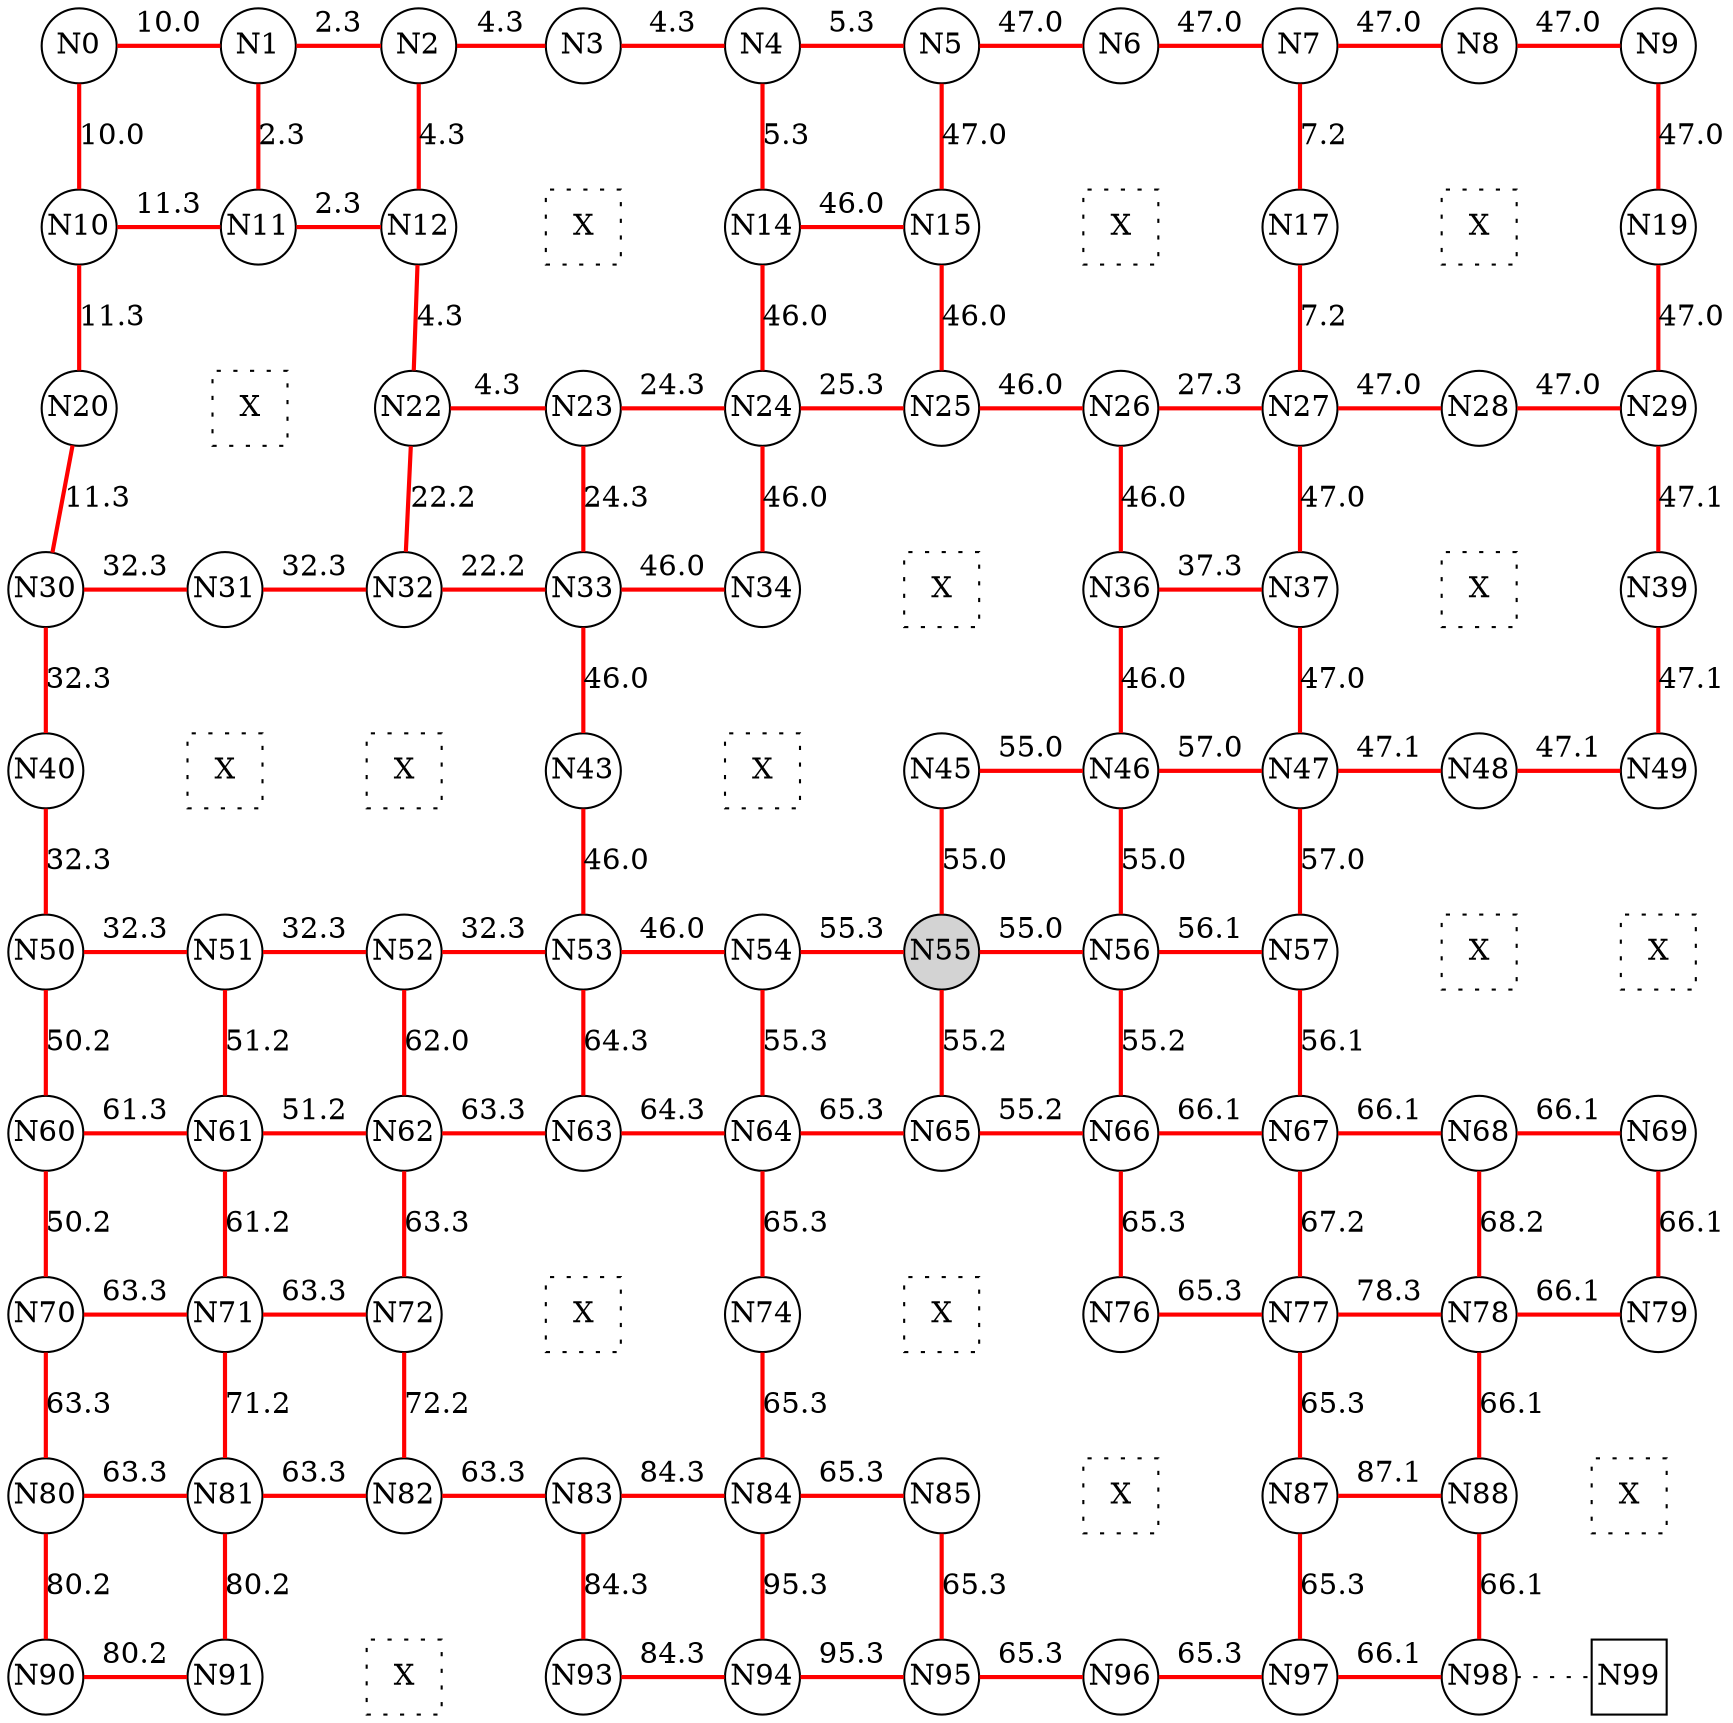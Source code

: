 
 digraph G { graph [layout=dot] 
 {rank=same; N0 [shape=circle, fixedsize=true]; N1 [shape=circle, fixedsize=true]; N2 [shape=circle, fixedsize=true]; N3 [shape=circle, fixedsize=true]; N4 [shape=circle, fixedsize=true]; N5 [shape=circle, fixedsize=true]; N6 [shape=circle, fixedsize=true]; N7 [shape=circle, fixedsize=true]; N8 [shape=circle, fixedsize=true]; N9 [shape=circle, fixedsize=true];  }
 {rank=same; N10 [shape=circle, fixedsize=true]; N11 [shape=circle, fixedsize=true]; N12 [shape=circle, fixedsize=true]; N13 [shape=square, style=dotted, fixedsize=true, label=X]; N14 [shape=circle, fixedsize=true]; N15 [shape=circle, fixedsize=true]; N16 [shape=square, style=dotted, fixedsize=true, label=X]; N17 [shape=circle, fixedsize=true]; N18 [shape=square, style=dotted, fixedsize=true, label=X]; N19 [shape=circle, fixedsize=true];  }
 {rank=same; N20 [shape=circle, fixedsize=true]; N21 [shape=square, style=dotted, fixedsize=true, label=X]; N22 [shape=circle, fixedsize=true]; N23 [shape=circle, fixedsize=true]; N24 [shape=circle, fixedsize=true]; N25 [shape=circle, fixedsize=true]; N26 [shape=circle, fixedsize=true]; N27 [shape=circle, fixedsize=true]; N28 [shape=circle, fixedsize=true]; N29 [shape=circle, fixedsize=true];  }
 {rank=same; N30 [shape=circle, fixedsize=true]; N31 [shape=circle, fixedsize=true]; N32 [shape=circle, fixedsize=true]; N33 [shape=circle, fixedsize=true]; N34 [shape=circle, fixedsize=true]; N35 [shape=square, style=dotted, fixedsize=true, label=X]; N36 [shape=circle, fixedsize=true]; N37 [shape=circle, fixedsize=true]; N38 [shape=square, style=dotted, fixedsize=true, label=X]; N39 [shape=circle, fixedsize=true];  }
 {rank=same; N40 [shape=circle, fixedsize=true]; N41 [shape=square, style=dotted, fixedsize=true, label=X]; N42 [shape=square, style=dotted, fixedsize=true, label=X]; N43 [shape=circle, fixedsize=true]; N44 [shape=square, style=dotted, fixedsize=true, label=X]; N45 [shape=circle, fixedsize=true]; N46 [shape=circle, fixedsize=true]; N47 [shape=circle, fixedsize=true]; N48 [shape=circle, fixedsize=true]; N49 [shape=circle, fixedsize=true];  }
 {rank=same; N50 [shape=circle, fixedsize=true]; N51 [shape=circle, fixedsize=true]; N52 [shape=circle, fixedsize=true]; N53 [shape=circle, fixedsize=true]; N54 [shape=circle, fixedsize=true]; N55 [shape=circle, style=filled, fixedsize=true]; N56 [shape=circle, fixedsize=true]; N57 [shape=circle, fixedsize=true]; N58 [shape=square, style=dotted, fixedsize=true, label=X]; N59 [shape=square, style=dotted, fixedsize=true, label=X];  }
 {rank=same; N60 [shape=circle, fixedsize=true]; N61 [shape=circle, fixedsize=true]; N62 [shape=circle, fixedsize=true]; N63 [shape=circle, fixedsize=true]; N64 [shape=circle, fixedsize=true]; N65 [shape=circle, fixedsize=true]; N66 [shape=circle, fixedsize=true]; N67 [shape=circle, fixedsize=true]; N68 [shape=circle, fixedsize=true]; N69 [shape=circle, fixedsize=true];  }
 {rank=same; N70 [shape=circle, fixedsize=true]; N71 [shape=circle, fixedsize=true]; N72 [shape=circle, fixedsize=true]; N73 [shape=square, style=dotted, fixedsize=true, label=X]; N74 [shape=circle, fixedsize=true]; N75 [shape=square, style=dotted, fixedsize=true, label=X]; N76 [shape=circle, fixedsize=true]; N77 [shape=circle, fixedsize=true]; N78 [shape=circle, fixedsize=true]; N79 [shape=circle, fixedsize=true];  }
 {rank=same; N80 [shape=circle, fixedsize=true]; N81 [shape=circle, fixedsize=true]; N82 [shape=circle, fixedsize=true]; N83 [shape=circle, fixedsize=true]; N84 [shape=circle, fixedsize=true]; N85 [shape=circle, fixedsize=true]; N86 [shape=square, style=dotted, fixedsize=true, label=X]; N87 [shape=circle, fixedsize=true]; N88 [shape=circle, fixedsize=true]; N89 [shape=square, style=dotted, fixedsize=true, label=X];  }
 {rank=same; N90 [shape=circle, fixedsize=true]; N91 [shape=circle, fixedsize=true]; N92 [shape=square, style=dotted, fixedsize=true, label=X]; N93 [shape=circle, fixedsize=true]; N94 [shape=circle, fixedsize=true]; N95 [shape=circle, fixedsize=true]; N96 [shape=circle, fixedsize=true]; N97 [shape=circle, fixedsize=true]; N98 [shape=circle, fixedsize=true]; N99 [shape=square, fixedsize=true];  }
N0->N1 [dir=none, color=red, style=bold, label="10.0"]
N1->N2 [dir=none, color=red, style=bold, label="2.3"]
N2->N3 [dir=none, color=red, style=bold, label="4.3"]
N3->N4 [dir=none, color=red, style=bold, label="4.3"]
N4->N5 [dir=none, color=red, style=bold, label="5.3"]
N5->N6 [dir=none, color=red, style=bold, label="47.0"]
N6->N7 [dir=none, color=red, style=bold, label="47.0"]
N7->N8 [dir=none, color=red, style=bold, label="47.0"]
N8->N9 [dir=none, color=red, style=bold, label="47.0"]
N10->N11 [dir=none, color=red, style=bold, label="11.3"]
N11->N12 [dir=none, color=red, style=bold, label="2.3"]
N12->N13 [dir=none, style=invis, label=" "]
N13->N14 [dir=none, style=invis, label=" "]
N14->N15 [dir=none, color=red, style=bold, label="46.0"]
N15->N16 [dir=none, style=invis, label=" "]
N16->N17 [dir=none, style=invis, label=" "]
N17->N18 [dir=none, style=invis, label=" "]
N18->N19 [dir=none, style=invis, label=" "]
N20->N21 [dir=none, style=invis, label=" "]
N21->N22 [dir=none, style=invis, label=" "]
N22->N23 [dir=none, color=red, style=bold, label="4.3"]
N23->N24 [dir=none, color=red, style=bold, label="24.3"]
N24->N25 [dir=none, color=red, style=bold, label="25.3"]
N25->N26 [dir=none, color=red, style=bold, label="46.0"]
N26->N27 [dir=none, color=red, style=bold, label="27.3"]
N27->N28 [dir=none, color=red, style=bold, label="47.0"]
N28->N29 [dir=none, color=red, style=bold, label="47.0"]
N30->N31 [dir=none, color=red, style=bold, label="32.3"]
N31->N32 [dir=none, color=red, style=bold, label="32.3"]
N32->N33 [dir=none, color=red, style=bold, label="22.2"]
N33->N34 [dir=none, color=red, style=bold, label="46.0"]
N34->N35 [dir=none, style=invis, label=" "]
N35->N36 [dir=none, style=invis, label=" "]
N36->N37 [dir=none, color=red, style=bold, label="37.3"]
N37->N38 [dir=none, style=invis, label=" "]
N38->N39 [dir=none, style=invis, label=" "]
N40->N41 [dir=none, style=invis, label=" "]
N41->N42 [dir=none, style=invis, label=" "]
N42->N43 [dir=none, style=invis, label=" "]
N43->N44 [dir=none, style=invis, label=" "]
N44->N45 [dir=none, style=invis, label=" "]
N45->N46 [dir=none, color=red, style=bold, label="55.0"]
N46->N47 [dir=none, color=red, style=bold, label="57.0"]
N47->N48 [dir=none, color=red, style=bold, label="47.1"]
N48->N49 [dir=none, color=red, style=bold, label="47.1"]
N50->N51 [dir=none, color=red, style=bold, label="32.3"]
N51->N52 [dir=none, color=red, style=bold, label="32.3"]
N52->N53 [dir=none, color=red, style=bold, label="32.3"]
N53->N54 [dir=none, color=red, style=bold, label="46.0"]
N54->N55 [dir=none, color=red, style=bold, label="55.3"]
N55->N56 [dir=none, color=red, style=bold, label="55.0"]
N56->N57 [dir=none, color=red, style=bold, label="56.1"]
N57->N58 [dir=none, style=invis, label=" "]
N58->N59 [dir=none, style=invis, label=" "]
N60->N61 [dir=none, color=red, style=bold, label="61.3"]
N61->N62 [dir=none, color=red, style=bold, label="51.2"]
N62->N63 [dir=none, color=red, style=bold, label="63.3"]
N63->N64 [dir=none, color=red, style=bold, label="64.3"]
N64->N65 [dir=none, color=red, style=bold, label="65.3"]
N65->N66 [dir=none, color=red, style=bold, label="55.2"]
N66->N67 [dir=none, color=red, style=bold, label="66.1"]
N67->N68 [dir=none, color=red, style=bold, label="66.1"]
N68->N69 [dir=none, color=red, style=bold, label="66.1"]
N70->N71 [dir=none, color=red, style=bold, label="63.3"]
N71->N72 [dir=none, color=red, style=bold, label="63.3"]
N72->N73 [dir=none, style=invis, label=" "]
N73->N74 [dir=none, style=invis, label=" "]
N74->N75 [dir=none, style=invis, label=" "]
N75->N76 [dir=none, style=invis, label=" "]
N76->N77 [dir=none, color=red, style=bold, label="65.3"]
N77->N78 [dir=none, color=red, style=bold, label="78.3"]
N78->N79 [dir=none, color=red, style=bold, label="66.1"]
N80->N81 [dir=none, color=red, style=bold, label="63.3"]
N81->N82 [dir=none, color=red, style=bold, label="63.3"]
N82->N83 [dir=none, color=red, style=bold, label="63.3"]
N83->N84 [dir=none, color=red, style=bold, label="84.3"]
N84->N85 [dir=none, color=red, style=bold, label="65.3"]
N85->N86 [dir=none, style=invis, label=" "]
N86->N87 [dir=none, style=invis, label=" "]
N87->N88 [dir=none, color=red, style=bold, label="87.1"]
N88->N89 [dir=none, style=invis, label=" "]
N90->N91 [dir=none, color=red, style=bold, label="80.2"]
N91->N92 [dir=none, style=invis, label=" "]
N92->N93 [dir=none, style=invis, label=" "]
N93->N94 [dir=none, color=red, style=bold, label="84.3"]
N94->N95 [dir=none, color=red, style=bold, label="95.3"]
N95->N96 [dir=none, color=red, style=bold, label="65.3"]
N96->N97 [dir=none, color=red, style=bold, label="65.3"]
N97->N98 [dir=none, color=red, style=bold, label="66.1"]
N98->N99 [dir=none, style=dotted, label=""]
N0->N10 [dir=none, color=red, style=bold, label="10.0"]
N10->N20 [dir=none, color=red, style=bold, label="11.3"]
N20->N30 [dir=none, color=red, style=bold, label="11.3"]
N30->N40 [dir=none, color=red, style=bold, label="32.3"]
N40->N50 [dir=none, color=red, style=bold, label="32.3"]
N50->N60 [dir=none, color=red, style=bold, label="50.2"]
N60->N70 [dir=none, color=red, style=bold, label="50.2"]
N70->N80 [dir=none, color=red, style=bold, label="63.3"]
N80->N90 [dir=none, color=red, style=bold, label="80.2"]
N1->N11 [dir=none, color=red, style=bold, label="2.3"]
N11->N21 [dir=none, style=invis, label=" "]
N21->N31 [dir=none, style=invis, label=" "]
N31->N41 [dir=none, style=invis, label=" "]
N41->N51 [dir=none, style=invis, label=" "]
N51->N61 [dir=none, color=red, style=bold, label="51.2"]
N61->N71 [dir=none, color=red, style=bold, label="61.2"]
N71->N81 [dir=none, color=red, style=bold, label="71.2"]
N81->N91 [dir=none, color=red, style=bold, label="80.2"]
N2->N12 [dir=none, color=red, style=bold, label="4.3"]
N12->N22 [dir=none, color=red, style=bold, label="4.3"]
N22->N32 [dir=none, color=red, style=bold, label="22.2"]
N32->N42 [dir=none, style=invis, label=" "]
N42->N52 [dir=none, style=invis, label=" "]
N52->N62 [dir=none, color=red, style=bold, label="62.0"]
N62->N72 [dir=none, color=red, style=bold, label="63.3"]
N72->N82 [dir=none, color=red, style=bold, label="72.2"]
N82->N92 [dir=none, style=invis, label=" "]
N3->N13 [dir=none, style=invis, label=" "]
N13->N23 [dir=none, style=invis, label=" "]
N23->N33 [dir=none, color=red, style=bold, label="24.3"]
N33->N43 [dir=none, color=red, style=bold, label="46.0"]
N43->N53 [dir=none, color=red, style=bold, label="46.0"]
N53->N63 [dir=none, color=red, style=bold, label="64.3"]
N63->N73 [dir=none, style=invis, label=" "]
N73->N83 [dir=none, style=invis, label=" "]
N83->N93 [dir=none, color=red, style=bold, label="84.3"]
N4->N14 [dir=none, color=red, style=bold, label="5.3"]
N14->N24 [dir=none, color=red, style=bold, label="46.0"]
N24->N34 [dir=none, color=red, style=bold, label="46.0"]
N34->N44 [dir=none, style=invis, label=" "]
N44->N54 [dir=none, style=invis, label=" "]
N54->N64 [dir=none, color=red, style=bold, label="55.3"]
N64->N74 [dir=none, color=red, style=bold, label="65.3"]
N74->N84 [dir=none, color=red, style=bold, label="65.3"]
N84->N94 [dir=none, color=red, style=bold, label="95.3"]
N5->N15 [dir=none, color=red, style=bold, label="47.0"]
N15->N25 [dir=none, color=red, style=bold, label="46.0"]
N25->N35 [dir=none, style=invis, label=" "]
N35->N45 [dir=none, style=invis, label=" "]
N45->N55 [dir=none, color=red, style=bold, label="55.0"]
N55->N65 [dir=none, color=red, style=bold, label="55.2"]
N65->N75 [dir=none, style=invis, label=" "]
N75->N85 [dir=none, style=invis, label=" "]
N85->N95 [dir=none, color=red, style=bold, label="65.3"]
N6->N16 [dir=none, style=invis, label=" "]
N16->N26 [dir=none, style=invis, label=" "]
N26->N36 [dir=none, color=red, style=bold, label="46.0"]
N36->N46 [dir=none, color=red, style=bold, label="46.0"]
N46->N56 [dir=none, color=red, style=bold, label="55.0"]
N56->N66 [dir=none, color=red, style=bold, label="55.2"]
N66->N76 [dir=none, color=red, style=bold, label="65.3"]
N76->N86 [dir=none, style=invis, label=" "]
N86->N96 [dir=none, style=invis, label=" "]
N7->N17 [dir=none, color=red, style=bold, label="7.2"]
N17->N27 [dir=none, color=red, style=bold, label="7.2"]
N27->N37 [dir=none, color=red, style=bold, label="47.0"]
N37->N47 [dir=none, color=red, style=bold, label="47.0"]
N47->N57 [dir=none, color=red, style=bold, label="57.0"]
N57->N67 [dir=none, color=red, style=bold, label="56.1"]
N67->N77 [dir=none, color=red, style=bold, label="67.2"]
N77->N87 [dir=none, color=red, style=bold, label="65.3"]
N87->N97 [dir=none, color=red, style=bold, label="65.3"]
N8->N18 [dir=none, style=invis, label=" "]
N18->N28 [dir=none, style=invis, label=" "]
N28->N38 [dir=none, style=invis, label=" "]
N38->N48 [dir=none, style=invis, label=" "]
N48->N58 [dir=none, style=invis, label=" "]
N58->N68 [dir=none, style=invis, label=" "]
N68->N78 [dir=none, color=red, style=bold, label="68.2"]
N78->N88 [dir=none, color=red, style=bold, label="66.1"]
N88->N98 [dir=none, color=red, style=bold, label="66.1"]
N9->N19 [dir=none, color=red, style=bold, label="47.0"]
N19->N29 [dir=none, color=red, style=bold, label="47.0"]
N29->N39 [dir=none, color=red, style=bold, label="47.1"]
N39->N49 [dir=none, color=red, style=bold, label="47.1"]
N49->N59 [dir=none, style=invis, label=" "]
N59->N69 [dir=none, style=invis, label=" "]
N69->N79 [dir=none, color=red, style=bold, label="66.1"]
N79->N89 [dir=none, style=invis, label=" "]
N89->N99 [dir=none, style=invis, label=" "]
 }